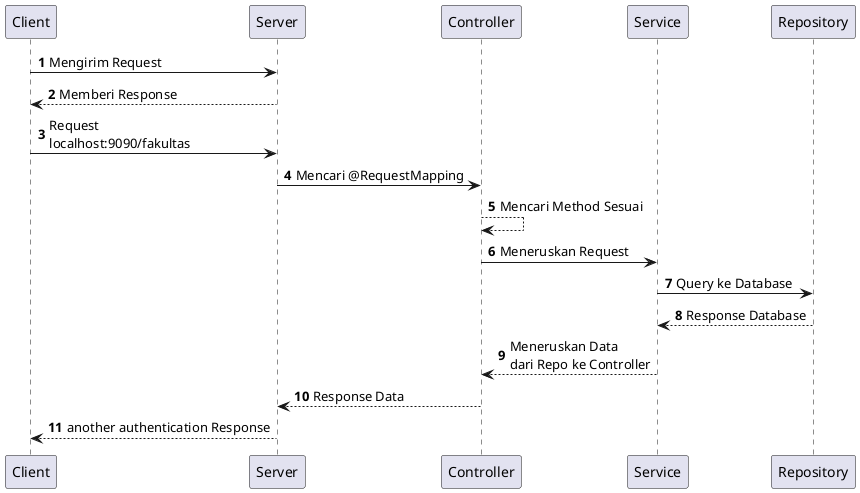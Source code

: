 @startuml
'https://plantuml.com/sequence-diagram

autonumber

Client -> Server: Mengirim Request
Server --> Client: Memberi Response

Client -> Server: Request \nlocalhost:9090/fakultas

Server -> Controller: Mencari @RequestMapping
Controller --> Controller: Mencari Method Sesuai
Controller -> Service : Meneruskan Request
Service -> Repository : Query ke Database
Service <-- Repository : Response Database
Controller <-- Service : Meneruskan Data \ndari Repo ke Controller
Server <-- Controller : Response Data
Client <-- Server: another authentication Response
@enduml